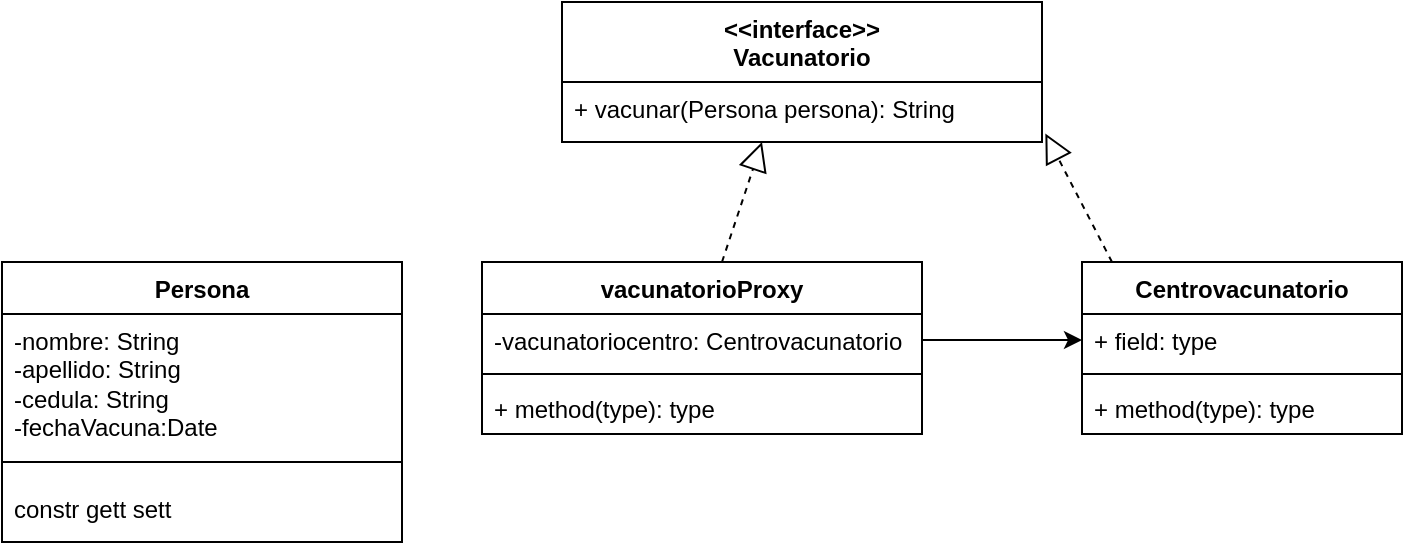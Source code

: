 <mxfile version="21.6.6" type="github">
  <diagram name="Página-1" id="Zswh25yFStx98f367oPv">
    <mxGraphModel dx="910" dy="476" grid="1" gridSize="10" guides="1" tooltips="1" connect="1" arrows="1" fold="1" page="1" pageScale="1" pageWidth="1169" pageHeight="1654" math="0" shadow="0">
      <root>
        <mxCell id="0" />
        <mxCell id="1" parent="0" />
        <mxCell id="1LXoNwc66WQlDBsAh4S9-1" value="&amp;lt;&amp;lt;interface&amp;gt;&amp;gt;&lt;br&gt;Vacunatorio" style="swimlane;fontStyle=1;align=center;verticalAlign=top;childLayout=stackLayout;horizontal=1;startSize=40;horizontalStack=0;resizeParent=1;resizeParentMax=0;resizeLast=0;collapsible=1;marginBottom=0;whiteSpace=wrap;html=1;" vertex="1" parent="1">
          <mxGeometry x="320" y="10" width="240" height="70" as="geometry" />
        </mxCell>
        <mxCell id="1LXoNwc66WQlDBsAh4S9-2" value="+ vacunar(Persona persona): String" style="text;strokeColor=none;fillColor=none;align=left;verticalAlign=top;spacingLeft=4;spacingRight=4;overflow=hidden;rotatable=0;points=[[0,0.5],[1,0.5]];portConstraint=eastwest;whiteSpace=wrap;html=1;" vertex="1" parent="1LXoNwc66WQlDBsAh4S9-1">
          <mxGeometry y="40" width="240" height="30" as="geometry" />
        </mxCell>
        <mxCell id="1LXoNwc66WQlDBsAh4S9-5" value="Persona" style="swimlane;fontStyle=1;align=center;verticalAlign=top;childLayout=stackLayout;horizontal=1;startSize=26;horizontalStack=0;resizeParent=1;resizeParentMax=0;resizeLast=0;collapsible=1;marginBottom=0;whiteSpace=wrap;html=1;" vertex="1" parent="1">
          <mxGeometry x="40" y="140" width="200" height="140" as="geometry" />
        </mxCell>
        <mxCell id="1LXoNwc66WQlDBsAh4S9-6" value="-nombre: String&lt;br&gt;-apellido: String&lt;br&gt;-cedula: String&lt;br&gt;-fechaVacuna:Date&lt;br&gt;-nombreVacuna: String" style="text;strokeColor=none;fillColor=none;align=left;verticalAlign=top;spacingLeft=4;spacingRight=4;overflow=hidden;rotatable=0;points=[[0,0.5],[1,0.5]];portConstraint=eastwest;whiteSpace=wrap;html=1;" vertex="1" parent="1LXoNwc66WQlDBsAh4S9-5">
          <mxGeometry y="26" width="200" height="64" as="geometry" />
        </mxCell>
        <mxCell id="1LXoNwc66WQlDBsAh4S9-7" value="" style="line;strokeWidth=1;fillColor=none;align=left;verticalAlign=middle;spacingTop=-1;spacingLeft=3;spacingRight=3;rotatable=0;labelPosition=right;points=[];portConstraint=eastwest;strokeColor=inherit;" vertex="1" parent="1LXoNwc66WQlDBsAh4S9-5">
          <mxGeometry y="90" width="200" height="20" as="geometry" />
        </mxCell>
        <mxCell id="1LXoNwc66WQlDBsAh4S9-8" value="constr gett sett" style="text;strokeColor=none;fillColor=none;align=left;verticalAlign=top;spacingLeft=4;spacingRight=4;overflow=hidden;rotatable=0;points=[[0,0.5],[1,0.5]];portConstraint=eastwest;whiteSpace=wrap;html=1;" vertex="1" parent="1LXoNwc66WQlDBsAh4S9-5">
          <mxGeometry y="110" width="200" height="30" as="geometry" />
        </mxCell>
        <mxCell id="1LXoNwc66WQlDBsAh4S9-9" value="vacunatorioProxy" style="swimlane;fontStyle=1;align=center;verticalAlign=top;childLayout=stackLayout;horizontal=1;startSize=26;horizontalStack=0;resizeParent=1;resizeParentMax=0;resizeLast=0;collapsible=1;marginBottom=0;whiteSpace=wrap;html=1;" vertex="1" parent="1">
          <mxGeometry x="280" y="140" width="220" height="86" as="geometry" />
        </mxCell>
        <mxCell id="1LXoNwc66WQlDBsAh4S9-10" value="-vacunatoriocentro: Centrovacunatorio" style="text;strokeColor=none;fillColor=none;align=left;verticalAlign=top;spacingLeft=4;spacingRight=4;overflow=hidden;rotatable=0;points=[[0,0.5],[1,0.5]];portConstraint=eastwest;whiteSpace=wrap;html=1;" vertex="1" parent="1LXoNwc66WQlDBsAh4S9-9">
          <mxGeometry y="26" width="220" height="26" as="geometry" />
        </mxCell>
        <mxCell id="1LXoNwc66WQlDBsAh4S9-11" value="" style="line;strokeWidth=1;fillColor=none;align=left;verticalAlign=middle;spacingTop=-1;spacingLeft=3;spacingRight=3;rotatable=0;labelPosition=right;points=[];portConstraint=eastwest;strokeColor=inherit;" vertex="1" parent="1LXoNwc66WQlDBsAh4S9-9">
          <mxGeometry y="52" width="220" height="8" as="geometry" />
        </mxCell>
        <mxCell id="1LXoNwc66WQlDBsAh4S9-12" value="+ method(type): type" style="text;strokeColor=none;fillColor=none;align=left;verticalAlign=top;spacingLeft=4;spacingRight=4;overflow=hidden;rotatable=0;points=[[0,0.5],[1,0.5]];portConstraint=eastwest;whiteSpace=wrap;html=1;" vertex="1" parent="1LXoNwc66WQlDBsAh4S9-9">
          <mxGeometry y="60" width="220" height="26" as="geometry" />
        </mxCell>
        <mxCell id="1LXoNwc66WQlDBsAh4S9-13" value="Centrovacunatorio" style="swimlane;fontStyle=1;align=center;verticalAlign=top;childLayout=stackLayout;horizontal=1;startSize=26;horizontalStack=0;resizeParent=1;resizeParentMax=0;resizeLast=0;collapsible=1;marginBottom=0;whiteSpace=wrap;html=1;" vertex="1" parent="1">
          <mxGeometry x="580" y="140" width="160" height="86" as="geometry" />
        </mxCell>
        <mxCell id="1LXoNwc66WQlDBsAh4S9-14" value="+ field: type" style="text;strokeColor=none;fillColor=none;align=left;verticalAlign=top;spacingLeft=4;spacingRight=4;overflow=hidden;rotatable=0;points=[[0,0.5],[1,0.5]];portConstraint=eastwest;whiteSpace=wrap;html=1;" vertex="1" parent="1LXoNwc66WQlDBsAh4S9-13">
          <mxGeometry y="26" width="160" height="26" as="geometry" />
        </mxCell>
        <mxCell id="1LXoNwc66WQlDBsAh4S9-15" value="" style="line;strokeWidth=1;fillColor=none;align=left;verticalAlign=middle;spacingTop=-1;spacingLeft=3;spacingRight=3;rotatable=0;labelPosition=right;points=[];portConstraint=eastwest;strokeColor=inherit;" vertex="1" parent="1LXoNwc66WQlDBsAh4S9-13">
          <mxGeometry y="52" width="160" height="8" as="geometry" />
        </mxCell>
        <mxCell id="1LXoNwc66WQlDBsAh4S9-16" value="+ method(type): type" style="text;strokeColor=none;fillColor=none;align=left;verticalAlign=top;spacingLeft=4;spacingRight=4;overflow=hidden;rotatable=0;points=[[0,0.5],[1,0.5]];portConstraint=eastwest;whiteSpace=wrap;html=1;" vertex="1" parent="1LXoNwc66WQlDBsAh4S9-13">
          <mxGeometry y="60" width="160" height="26" as="geometry" />
        </mxCell>
        <mxCell id="1LXoNwc66WQlDBsAh4S9-17" style="edgeStyle=orthogonalEdgeStyle;rounded=0;orthogonalLoop=1;jettySize=auto;html=1;" edge="1" parent="1" source="1LXoNwc66WQlDBsAh4S9-10" target="1LXoNwc66WQlDBsAh4S9-14">
          <mxGeometry relative="1" as="geometry" />
        </mxCell>
        <mxCell id="1LXoNwc66WQlDBsAh4S9-19" value="" style="endArrow=block;dashed=1;endFill=0;endSize=12;html=1;rounded=0;" edge="1" parent="1">
          <mxGeometry width="160" relative="1" as="geometry">
            <mxPoint x="400" y="140" as="sourcePoint" />
            <mxPoint x="420" y="80" as="targetPoint" />
          </mxGeometry>
        </mxCell>
        <mxCell id="1LXoNwc66WQlDBsAh4S9-20" value="" style="endArrow=block;dashed=1;endFill=0;endSize=12;html=1;rounded=0;entryX=1.007;entryY=0.858;entryDx=0;entryDy=0;entryPerimeter=0;" edge="1" parent="1" target="1LXoNwc66WQlDBsAh4S9-2">
          <mxGeometry width="160" relative="1" as="geometry">
            <mxPoint x="595" y="140" as="sourcePoint" />
            <mxPoint x="575" y="80" as="targetPoint" />
          </mxGeometry>
        </mxCell>
      </root>
    </mxGraphModel>
  </diagram>
</mxfile>
